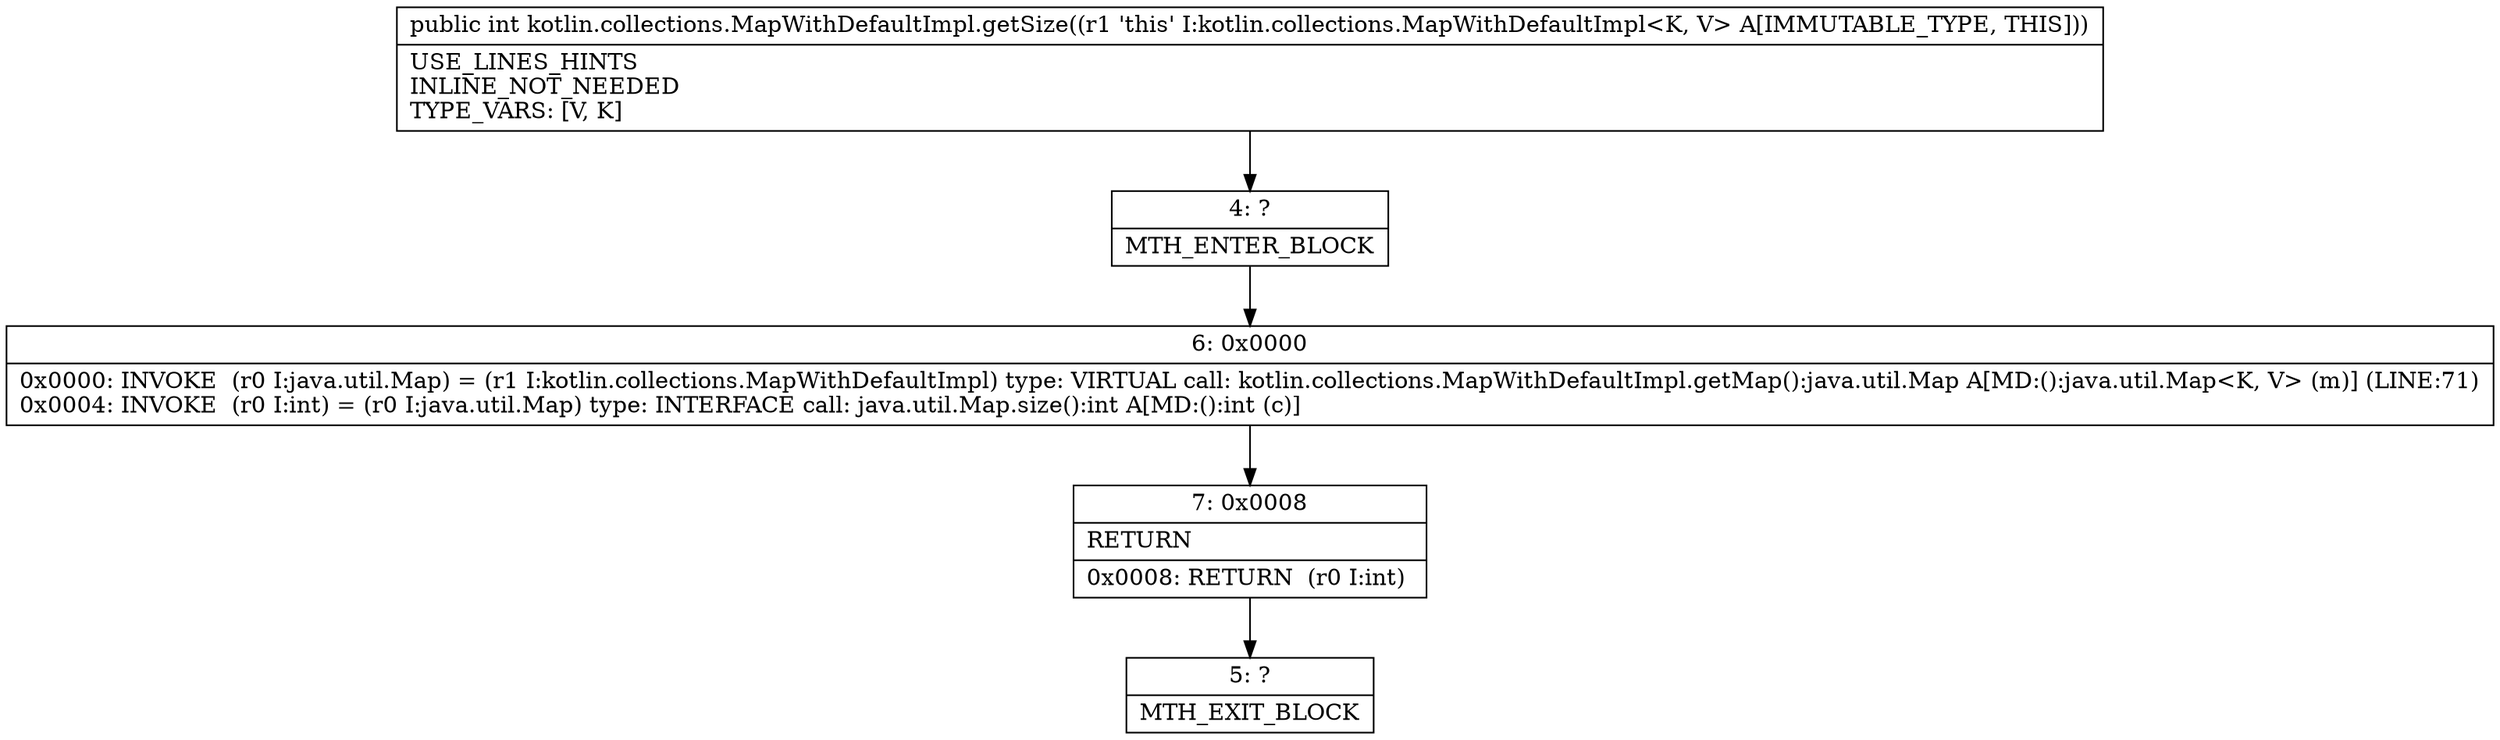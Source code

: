 digraph "CFG forkotlin.collections.MapWithDefaultImpl.getSize()I" {
Node_4 [shape=record,label="{4\:\ ?|MTH_ENTER_BLOCK\l}"];
Node_6 [shape=record,label="{6\:\ 0x0000|0x0000: INVOKE  (r0 I:java.util.Map) = (r1 I:kotlin.collections.MapWithDefaultImpl) type: VIRTUAL call: kotlin.collections.MapWithDefaultImpl.getMap():java.util.Map A[MD:():java.util.Map\<K, V\> (m)] (LINE:71)\l0x0004: INVOKE  (r0 I:int) = (r0 I:java.util.Map) type: INTERFACE call: java.util.Map.size():int A[MD:():int (c)]\l}"];
Node_7 [shape=record,label="{7\:\ 0x0008|RETURN\l|0x0008: RETURN  (r0 I:int) \l}"];
Node_5 [shape=record,label="{5\:\ ?|MTH_EXIT_BLOCK\l}"];
MethodNode[shape=record,label="{public int kotlin.collections.MapWithDefaultImpl.getSize((r1 'this' I:kotlin.collections.MapWithDefaultImpl\<K, V\> A[IMMUTABLE_TYPE, THIS]))  | USE_LINES_HINTS\lINLINE_NOT_NEEDED\lTYPE_VARS: [V, K]\l}"];
MethodNode -> Node_4;Node_4 -> Node_6;
Node_6 -> Node_7;
Node_7 -> Node_5;
}

